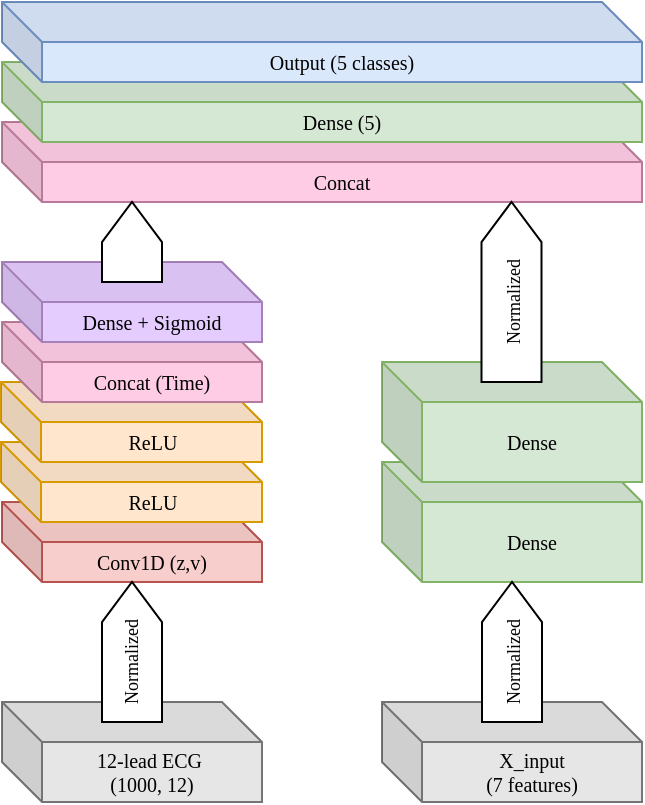<mxfile version="26.2.15">
  <diagram name="Page-1" id="9CMgj9sLvA9T6QqCsujk">
    <mxGraphModel dx="940" dy="518" grid="1" gridSize="10" guides="1" tooltips="1" connect="1" arrows="1" fold="1" page="1" pageScale="1" pageWidth="850" pageHeight="1100" math="0" shadow="0">
      <root>
        <mxCell id="0" />
        <mxCell id="1" parent="0" />
        <mxCell id="PsIso9Nmq4laC3wC0OWI-89" value="X_input&lt;div&gt;(7 features)&lt;/div&gt;" style="shape=cube;whiteSpace=wrap;html=1;boundedLbl=1;backgroundOutline=1;darkOpacity=0.05;darkOpacity2=0.1;fillColor=#E6E6E6;strokeColor=#757575;fontSize=10;fontFamily=Verdana;fontStyle=0" parent="1" vertex="1">
          <mxGeometry x="460" y="480" width="130" height="50" as="geometry" />
        </mxCell>
        <mxCell id="kuuSSbhq5TedzTNNwmaV-2" value="12-lead ECG&amp;nbsp;&lt;div&gt;(1000, 12)&lt;/div&gt;" style="shape=cube;whiteSpace=wrap;html=1;boundedLbl=1;backgroundOutline=1;darkOpacity=0.05;darkOpacity2=0.1;fillColor=#E6E6E6;strokeColor=#757575;fontSize=10;fontFamily=Verdana;fontStyle=0" parent="1" vertex="1">
          <mxGeometry x="270" y="480" width="130" height="50" as="geometry" />
        </mxCell>
        <mxCell id="kuuSSbhq5TedzTNNwmaV-5" value="Conv1D (z,v)" style="shape=cube;whiteSpace=wrap;html=1;boundedLbl=1;backgroundOutline=1;darkOpacity=0.05;darkOpacity2=0.1;fillColor=#F8CECC;strokeColor=#B85450;fontSize=10;fontFamily=Verdana;fontStyle=0" parent="1" vertex="1">
          <mxGeometry x="270" y="380" width="130" height="40" as="geometry" />
        </mxCell>
        <mxCell id="kuuSSbhq5TedzTNNwmaV-8" value="&lt;font&gt;Concat&lt;/font&gt;" style="shape=cube;whiteSpace=wrap;html=1;boundedLbl=1;backgroundOutline=1;darkOpacity=0.05;darkOpacity2=0.1;fillColor=#FFCCE6;strokeColor=#B77B99;fontSize=10;fontFamily=Verdana;fontStyle=0" parent="1" vertex="1">
          <mxGeometry x="270" y="190" width="320" height="40" as="geometry" />
        </mxCell>
        <mxCell id="kuuSSbhq5TedzTNNwmaV-14" value="" style="html=1;shadow=0;dashed=0;align=center;verticalAlign=middle;shape=mxgraph.arrows2.arrow;dy=0;dx=20.05;direction=north;notch=0;fontSize=10;fontFamily=Verdana;fontStyle=0" parent="1" vertex="1">
          <mxGeometry x="320" y="420" width="30" height="70" as="geometry" />
        </mxCell>
        <mxCell id="PsIso9Nmq4laC3wC0OWI-6" value="ReLU" style="shape=cube;whiteSpace=wrap;html=1;boundedLbl=1;backgroundOutline=1;darkOpacity=0.05;darkOpacity2=0.1;fillColor=#FFE6CC;strokeColor=#D79B00;fontSize=10;fontFamily=Verdana;fontStyle=0" parent="1" vertex="1">
          <mxGeometry x="269.5" y="350" width="130.5" height="40" as="geometry" />
        </mxCell>
        <mxCell id="PsIso9Nmq4laC3wC0OWI-9" value="ReLU" style="shape=cube;whiteSpace=wrap;html=1;boundedLbl=1;backgroundOutline=1;darkOpacity=0.05;darkOpacity2=0.1;fillColor=#FFE6CC;strokeColor=#D79B00;fontSize=10;fontFamily=Verdana;fontStyle=0" parent="1" vertex="1">
          <mxGeometry x="269.5" y="320" width="130.5" height="40" as="geometry" />
        </mxCell>
        <mxCell id="PsIso9Nmq4laC3wC0OWI-10" value="Concat (Time)" style="shape=cube;whiteSpace=wrap;html=1;boundedLbl=1;backgroundOutline=1;darkOpacity=0.05;darkOpacity2=0.1;fillColor=#FFCCE6;strokeColor=#B77B99;fontSize=10;fontFamily=Verdana;fontStyle=0" parent="1" vertex="1">
          <mxGeometry x="270" y="290" width="130" height="40" as="geometry" />
        </mxCell>
        <mxCell id="PsIso9Nmq4laC3wC0OWI-11" value="&lt;font&gt;Dense + Sigmoid&lt;/font&gt;" style="shape=cube;whiteSpace=wrap;html=1;boundedLbl=1;backgroundOutline=1;darkOpacity=0.05;darkOpacity2=0.1;fillColor=#E5CCFF;strokeColor=#A680B8;fontSize=10;fontFamily=Verdana;fontStyle=0" parent="1" vertex="1">
          <mxGeometry x="270" y="260" width="130" height="40" as="geometry" />
        </mxCell>
        <mxCell id="PsIso9Nmq4laC3wC0OWI-21" value="Dense" style="shape=cube;whiteSpace=wrap;html=1;boundedLbl=1;backgroundOutline=1;darkOpacity=0.05;darkOpacity2=0.1;fillColor=#D5E8D4;strokeColor=#82B366;fontSize=10;fontFamily=Verdana;fontStyle=0" parent="1" vertex="1">
          <mxGeometry x="460" y="360" width="130" height="60" as="geometry" />
        </mxCell>
        <mxCell id="PsIso9Nmq4laC3wC0OWI-39" value="" style="html=1;shadow=0;dashed=0;align=center;verticalAlign=middle;shape=mxgraph.arrows2.arrow;dy=0;dx=20.05;direction=north;notch=0;fontSize=10;fontFamily=Verdana;fontStyle=0" parent="1" vertex="1">
          <mxGeometry x="320" y="230" width="30" height="40" as="geometry" />
        </mxCell>
        <mxCell id="PsIso9Nmq4laC3wC0OWI-40" value="&lt;font&gt;Dense (5)&lt;/font&gt;" style="shape=cube;whiteSpace=wrap;html=1;boundedLbl=1;backgroundOutline=1;darkOpacity=0.05;darkOpacity2=0.1;fillColor=#D5E8D4;strokeColor=#82B366;fontSize=10;fontFamily=Verdana;fontStyle=0" parent="1" vertex="1">
          <mxGeometry x="270" y="160" width="320" height="40" as="geometry" />
        </mxCell>
        <mxCell id="PsIso9Nmq4laC3wC0OWI-41" value="&lt;font&gt;Output (5 classes)&lt;/font&gt;" style="shape=cube;whiteSpace=wrap;html=1;boundedLbl=1;backgroundOutline=1;darkOpacity=0.05;darkOpacity2=0.1;fillColor=#DAE8FC;fontSize=10;fontFamily=Verdana;strokeColor=#6C8EBF;fontStyle=0" parent="1" vertex="1">
          <mxGeometry x="270" y="130" width="320" height="40" as="geometry" />
        </mxCell>
        <mxCell id="PsIso9Nmq4laC3wC0OWI-90" value="&lt;font style=&quot;font-size: 9px;&quot;&gt;Normalized&lt;/font&gt;" style="text;html=1;align=center;verticalAlign=middle;whiteSpace=wrap;rounded=0;rotation=-90;fontFamily=Verdana;fontSize=10;fontStyle=0" parent="1" vertex="1">
          <mxGeometry x="303.75" y="445" width="60" height="30" as="geometry" />
        </mxCell>
        <mxCell id="PsIso9Nmq4laC3wC0OWI-94" value="" style="html=1;shadow=0;dashed=0;align=center;verticalAlign=middle;shape=mxgraph.arrows2.arrow;dy=0;dx=20.05;direction=north;notch=0;fontSize=10;fontFamily=Verdana;fontStyle=0" parent="1" vertex="1">
          <mxGeometry x="510" y="420" width="30" height="70" as="geometry" />
        </mxCell>
        <mxCell id="PsIso9Nmq4laC3wC0OWI-96" value="&lt;font style=&quot;font-size: 9px;&quot;&gt;Normalized&lt;/font&gt;" style="text;html=1;align=center;verticalAlign=middle;whiteSpace=wrap;rounded=0;rotation=-90;fontFamily=Verdana;fontSize=10;fontStyle=0" parent="1" vertex="1">
          <mxGeometry x="494.75" y="445" width="60" height="30" as="geometry" />
        </mxCell>
        <mxCell id="BGJwbLWY5OhCMGcK-3PW-3" value="Dense" style="shape=cube;whiteSpace=wrap;html=1;boundedLbl=1;backgroundOutline=1;darkOpacity=0.05;darkOpacity2=0.1;fillColor=#D5E8D4;strokeColor=#82B366;fontSize=10;fontFamily=Verdana;fontStyle=0" vertex="1" parent="1">
          <mxGeometry x="460" y="310" width="130" height="60" as="geometry" />
        </mxCell>
        <mxCell id="BGJwbLWY5OhCMGcK-3PW-4" value="" style="html=1;shadow=0;dashed=0;align=center;verticalAlign=middle;shape=mxgraph.arrows2.arrow;dy=0;dx=20.05;direction=north;notch=0;fontSize=10;fontFamily=Verdana;fontStyle=0" vertex="1" parent="1">
          <mxGeometry x="509.75" y="230" width="30" height="90" as="geometry" />
        </mxCell>
        <mxCell id="BGJwbLWY5OhCMGcK-3PW-5" value="&lt;font style=&quot;font-size: 9px;&quot;&gt;Normalized&lt;/font&gt;" style="text;html=1;align=center;verticalAlign=middle;whiteSpace=wrap;rounded=0;rotation=-90;fontFamily=Verdana;fontSize=10;fontStyle=0" vertex="1" parent="1">
          <mxGeometry x="494.75" y="265" width="60" height="30" as="geometry" />
        </mxCell>
      </root>
    </mxGraphModel>
  </diagram>
</mxfile>
